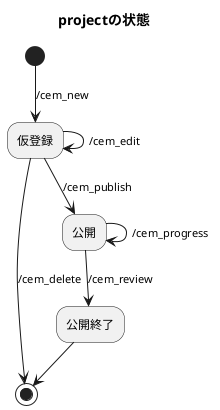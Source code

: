 @startuml
title projectの状態
(*)  --> [/cem_new]"仮登録"
"仮登録" --> [/cem_delete](*)
"仮登録" --> [/cem_edit]"仮登録"
"公開" --> [/cem_progress]"公開"
"仮登録" --> [/cem_publish]"公開"
"公開" --> [/cem_review]"公開終了"
-->(*)
@enduml
